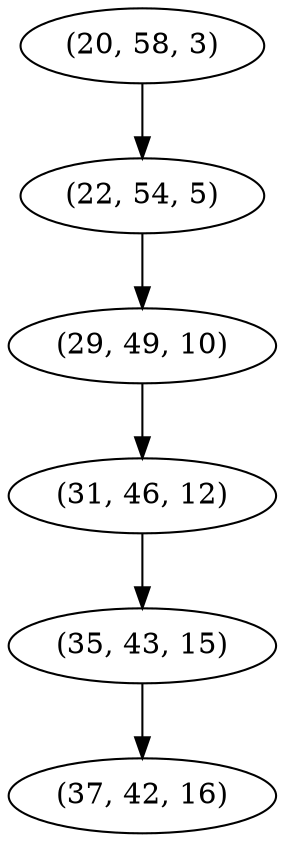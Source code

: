 digraph tree {
    "(20, 58, 3)";
    "(22, 54, 5)";
    "(29, 49, 10)";
    "(31, 46, 12)";
    "(35, 43, 15)";
    "(37, 42, 16)";
    "(20, 58, 3)" -> "(22, 54, 5)";
    "(22, 54, 5)" -> "(29, 49, 10)";
    "(29, 49, 10)" -> "(31, 46, 12)";
    "(31, 46, 12)" -> "(35, 43, 15)";
    "(35, 43, 15)" -> "(37, 42, 16)";
}
